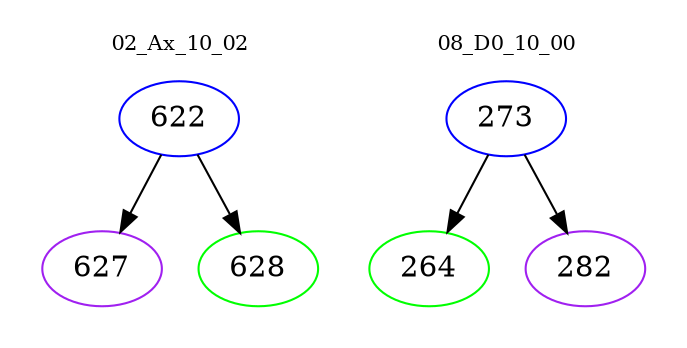 digraph{
subgraph cluster_0 {
color = white
label = "02_Ax_10_02";
fontsize=10;
T0_622 [label="622", color="blue"]
T0_622 -> T0_627 [color="black"]
T0_627 [label="627", color="purple"]
T0_622 -> T0_628 [color="black"]
T0_628 [label="628", color="green"]
}
subgraph cluster_1 {
color = white
label = "08_D0_10_00";
fontsize=10;
T1_273 [label="273", color="blue"]
T1_273 -> T1_264 [color="black"]
T1_264 [label="264", color="green"]
T1_273 -> T1_282 [color="black"]
T1_282 [label="282", color="purple"]
}
}
